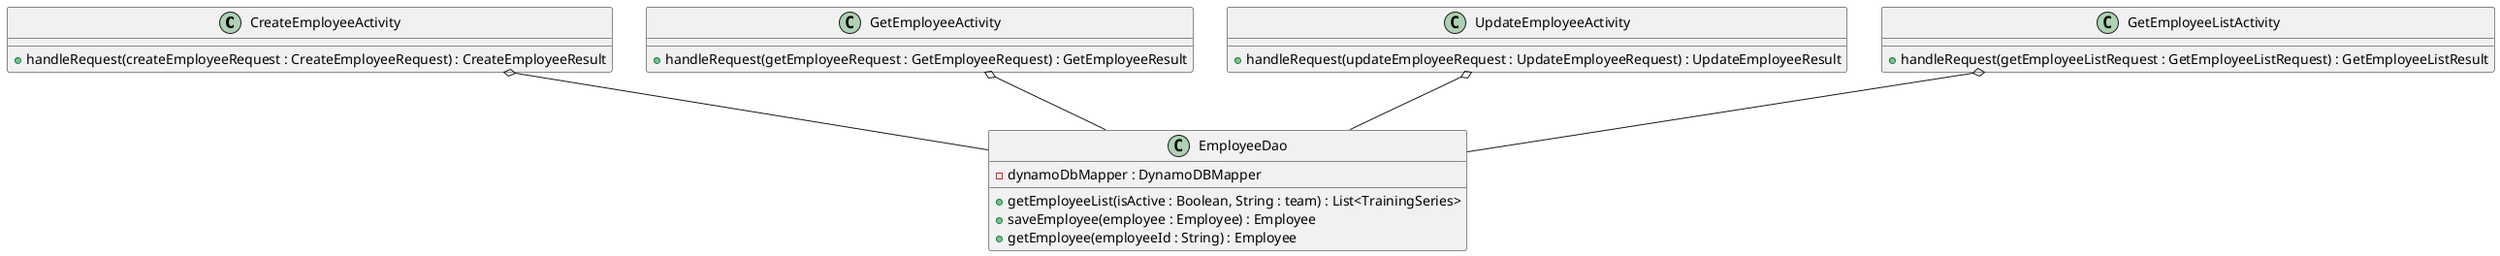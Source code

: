 @startuml

class CreateEmployeeActivity {
  +handleRequest(createEmployeeRequest : CreateEmployeeRequest) : CreateEmployeeResult
}
class GetEmployeeActivity {
  +handleRequest(getEmployeeRequest : GetEmployeeRequest) : GetEmployeeResult
}
class UpdateEmployeeActivity {
  +handleRequest(updateEmployeeRequest : UpdateEmployeeRequest) : UpdateEmployeeResult
}
class GetEmployeeListActivity {
  +handleRequest(getEmployeeListRequest : GetEmployeeListRequest) : GetEmployeeListResult
}

class EmployeeDao {
  -dynamoDbMapper : DynamoDBMapper

  +getEmployeeList(isActive : Boolean, String : team) : List<TrainingSeries>
  +saveEmployee(employee : Employee) : Employee
  +getEmployee(employeeId : String) : Employee
}

CreateEmployeeActivity o-- EmployeeDao
GetEmployeeActivity o-- EmployeeDao
UpdateEmployeeActivity o-- EmployeeDao
GetEmployeeListActivity o-- EmployeeDao

newpage

class CreateTestActivity {
  +handleRequest(createTestRequest : CreateTestRequest) : CreateTestResult
}
class GetTestActivity {
  +handleRequest(getTestRequest : GetTestRequest) : GetTestResult
}
class UpdateTestActivity {
  +handleRequest(updateTestRequest : UpdateTestRequest) : UpdateTestResult
}
class GetTestListActivity {
  +handleRequest(getTestListRequest : GetTestListRequest) : GetTestListResult
}

class TestDao {
  -dynamoDbMapper : DynamoDBMapper

  +saveTest(test : Test) : Test
  +getTest(trainingId : String, employeeId : String) Test
  +getTestsByEmployee(employeeId : String) List<Test>
}

CreateTestActivity o-- TestDao
GetTestActivity o-- TestDao
UpdateTestActivity o-- TestDao
GetTestListActivity o-- TestDao

newpage

class CreateTrainingActivity {
  +handleRequest(createTrainingRequest : CreateTrainingRequest) : CreateTrainingResult
}
class GetTrainingActivity {
  +handleRequest(getTrainingRequest : GetTrainingRequest) : GetTrainingResult
}
class UpdateTrainingActivity {
  +handleRequest(updateTrainingRequest : UpdateTrainingRequest) : UpdateTrainingResult
}
class GetTrainingListActivity {
  +handleRequest(getTrainingListRequest : GetTrainingListRequest) : GetTrainingListResult
}

class TrainingDao {
  -dynamoDbMapper : DynamoDBMapper

  +getTrainingList(isActive : Boolean, expirationStatus : String, trainingSeries : String) : List<Training>
  +saveTraining(training : Training) : Training
  +getTraining(trainingId : String)
}

CreateTrainingActivity o-- TrainingDao
GetTrainingActivity o-- TrainingDao
UpdateTrainingActivity o-- TrainingDao
GetTrainingListActivity o-- TrainingDao

newpage

class CreateTrainingSeriesActivity {
  +handleRequest(createTrainingSeriesRequest : CreateTrainingSeriesRequest) : CreateTrainingSeriesResult
}
class GetTrainingSeriesListActivity {
  +handleRequest(getTrainingSeriesListRequest : GetTrainingSeriesListRequest) : GetTrainingSeriesListResult
}

class TrainingSeriesDao {
  -dynamoDbMapper : DynamoDBMapper

  +saveTrainingSeries(trainingSeries : TrainingSeries) : List<TrainingSeries>
  +getTrainingSeries() : List<TrainingSeries>
}

CreateTrainingSeriesActivity o-- TrainingSeriesDao
GetTrainingSeriesListActivity o-- TrainingSeriesDao

newpage

class Employee {
  -@DynamoDBHashKey employeeId : String
  -employeeName : String
  -isActive : Boolean
  -@DynamoDBHashKey*employees-by-team-index* team : Enum
  -startDate : Date
  -trainingsTaken : Set<String>
  -testsTaken : Set<String>
  -trainingStatus : Enum
}
class Training {
  -@DynamoDBHashKey trainingId : String
  -trainingName : String
  -trainingDate : ZoneDateTime
  -isActive : Boolean
  -monthsTilExpire : Integer
  -expirationStatus : Enum
  -testsForTraining : Set<String>
  -employeesTrained : Set<String>
  -@DynamoDBHashKey*trainings-by-series-index* trainingSeries : String
}
class Test {
  -@DynamoDBHashKey trainingId : String
  -@DynamoDBRangeKey @DynamoDBHashKey*tests-by-employee-index* employeeId : String
  -scoreToPass : Integer
  -latestScore : Integer
  -hasPassed : Boolean
  -timesTaken : Integer
}
class TrainingSeries {
  -@DynamoDBHashKey trainingSeriesName : String
}
enum Team {
INNOVATION
MANUFACTURING
QUALITY
SAFETY
HR
}
enum Status {
UP-TO-DATE
EXPIRING-SOON
EXPIRED
}

Training *-* Employee
Training *-* Test
Test *--* Employee
Training *-- TrainingSeries
Employee *-- Team
Training *-- Status
Employee *-- Status

newpage

class EmployeeNotFoundException
class TestNotFoundException
class TrainingNotFoundException
class TrainingSeriesNotFoundException

RuntimeException <|-- EmployeeNotFoundException
RuntimeException <|-- TestNotFoundException
RuntimeException <|-- TrainingNotFoundException
RuntimeException <|-- TrainingSeriesNotFoundException

@enduml